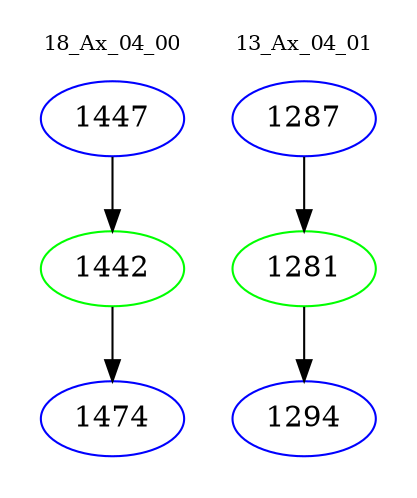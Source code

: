 digraph{
subgraph cluster_0 {
color = white
label = "18_Ax_04_00";
fontsize=10;
T0_1447 [label="1447", color="blue"]
T0_1447 -> T0_1442 [color="black"]
T0_1442 [label="1442", color="green"]
T0_1442 -> T0_1474 [color="black"]
T0_1474 [label="1474", color="blue"]
}
subgraph cluster_1 {
color = white
label = "13_Ax_04_01";
fontsize=10;
T1_1287 [label="1287", color="blue"]
T1_1287 -> T1_1281 [color="black"]
T1_1281 [label="1281", color="green"]
T1_1281 -> T1_1294 [color="black"]
T1_1294 [label="1294", color="blue"]
}
}

